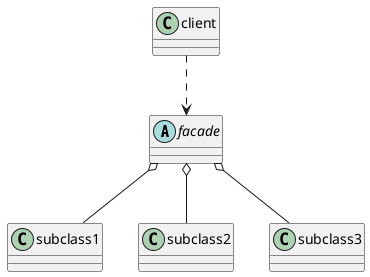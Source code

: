 @startuml
'https://plantuml.com/class-diagram

abstract class facade

class subclass1
class subclass2
class subclass3

facade o-- subclass1
facade o-- subclass2
facade o-- subclass3
client ..> facade

@enduml